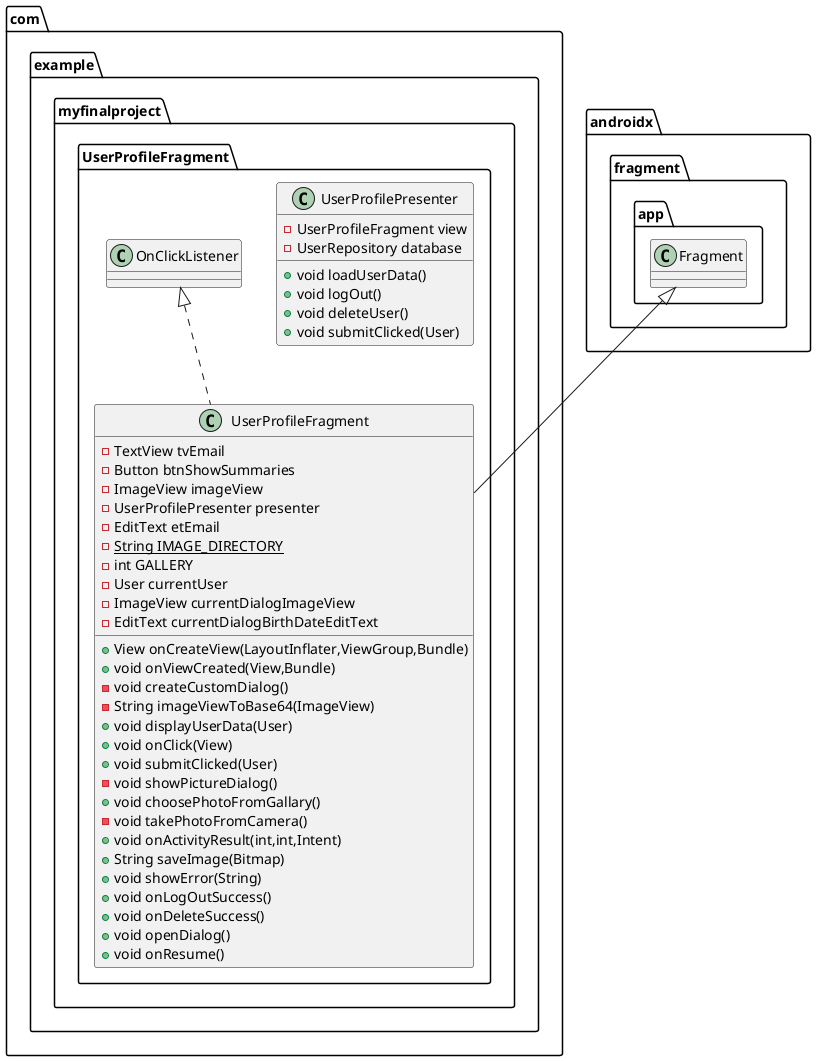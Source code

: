 @startuml
class com.example.myfinalproject.UserProfileFragment.UserProfilePresenter {
- UserProfileFragment view
- UserRepository database
+ void loadUserData()
+ void logOut()
+ void deleteUser()
+ void submitClicked(User)
}


class com.example.myfinalproject.UserProfileFragment.UserProfileFragment {
- TextView tvEmail
- Button btnShowSummaries
- ImageView imageView
- UserProfilePresenter presenter
- EditText etEmail
- {static} String IMAGE_DIRECTORY
- int GALLERY
- User currentUser
- ImageView currentDialogImageView
- EditText currentDialogBirthDateEditText
+ View onCreateView(LayoutInflater,ViewGroup,Bundle)
+ void onViewCreated(View,Bundle)
- void createCustomDialog()
- String imageViewToBase64(ImageView)
+ void displayUserData(User)
+ void onClick(View)
+ void submitClicked(User)
- void showPictureDialog()
+ void choosePhotoFromGallary()
- void takePhotoFromCamera()
+ void onActivityResult(int,int,Intent)
+ String saveImage(Bitmap)
+ void showError(String)
+ void onLogOutSuccess()
+ void onDeleteSuccess()
+ void openDialog()
+ void onResume()
}




com.example.myfinalproject.UserProfileFragment.OnClickListener <|.. com.example.myfinalproject.UserProfileFragment.UserProfileFragment
androidx.fragment.app.Fragment <|-- com.example.myfinalproject.UserProfileFragment.UserProfileFragment
@enduml